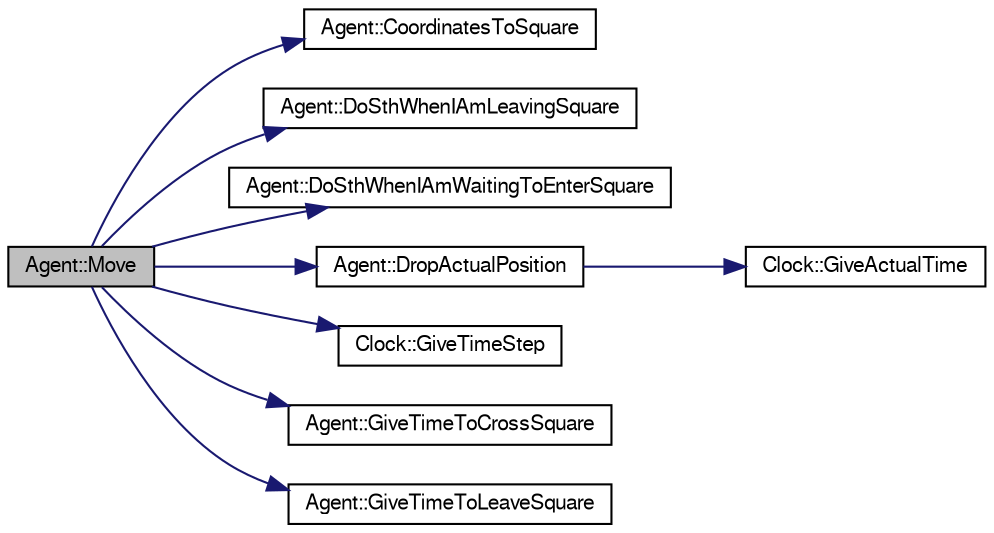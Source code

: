 digraph G
{
  edge [fontname="FreeSans",fontsize="10",labelfontname="FreeSans",labelfontsize="10"];
  node [fontname="FreeSans",fontsize="10",shape=record];
  rankdir=LR;
  Node1 [label="Agent::Move",height=0.2,width=0.4,color="black", fillcolor="grey75", style="filled" fontcolor="black"];
  Node1 -> Node2 [color="midnightblue",fontsize="10",style="solid",fontname="FreeSans"];
  Node2 [label="Agent::CoordinatesToSquare",height=0.2,width=0.4,color="black", fillcolor="white", style="filled",URL="$classAgent.html#a1aab1eb9d67e80350290da71cfecb729",tooltip="Funkcja zamienia wspolrzedne globalne na wspolrzedne kwadratu w ktorym znajduje sie agent..."];
  Node1 -> Node3 [color="midnightblue",fontsize="10",style="solid",fontname="FreeSans"];
  Node3 [label="Agent::DoSthWhenIAmLeavingSquare",height=0.2,width=0.4,color="black", fillcolor="white", style="filled",URL="$classAgent.html#a1a31e1da3a9e6abaa9225fe0759b5d2c"];
  Node1 -> Node4 [color="midnightblue",fontsize="10",style="solid",fontname="FreeSans"];
  Node4 [label="Agent::DoSthWhenIAmWaitingToEnterSquare",height=0.2,width=0.4,color="black", fillcolor="white", style="filled",URL="$classAgent.html#ad3b5374997fe013a5ec059a737f590f2"];
  Node1 -> Node5 [color="midnightblue",fontsize="10",style="solid",fontname="FreeSans"];
  Node5 [label="Agent::DropActualPosition",height=0.2,width=0.4,color="black", fillcolor="white", style="filled",URL="$classAgent.html#a51bc5c497653779725fc4c2f6dfee888",tooltip="Procedura zapisuje aktualną pozycje agenta di pliku Agent(ID).dat."];
  Node5 -> Node6 [color="midnightblue",fontsize="10",style="solid",fontname="FreeSans"];
  Node6 [label="Clock::GiveActualTime",height=0.2,width=0.4,color="black", fillcolor="white", style="filled",URL="$classClock.html#a14ea1f48a24417870bfd5fc0153d140d"];
  Node1 -> Node7 [color="midnightblue",fontsize="10",style="solid",fontname="FreeSans"];
  Node7 [label="Clock::GiveTimeStep",height=0.2,width=0.4,color="black", fillcolor="white", style="filled",URL="$classClock.html#a2e4a260fdffd1362d5a3e9b44059b907"];
  Node1 -> Node8 [color="midnightblue",fontsize="10",style="solid",fontname="FreeSans"];
  Node8 [label="Agent::GiveTimeToCrossSquare",height=0.2,width=0.4,color="black", fillcolor="white", style="filled",URL="$classAgent.html#a886c0bc4f842f053fd88de10c9f8d55f",tooltip="Funkcja zwraca czas do momentu wkroczenia na sasiedni kwadrat."];
  Node1 -> Node9 [color="midnightblue",fontsize="10",style="solid",fontname="FreeSans"];
  Node9 [label="Agent::GiveTimeToLeaveSquare",height=0.2,width=0.4,color="black", fillcolor="white", style="filled",URL="$classAgent.html#a247de793fdc9c285b9a0289bc8022b94",tooltip="Funkcja zwraca czas do momentu calkowitego opuszczenia kwadratu."];
}
